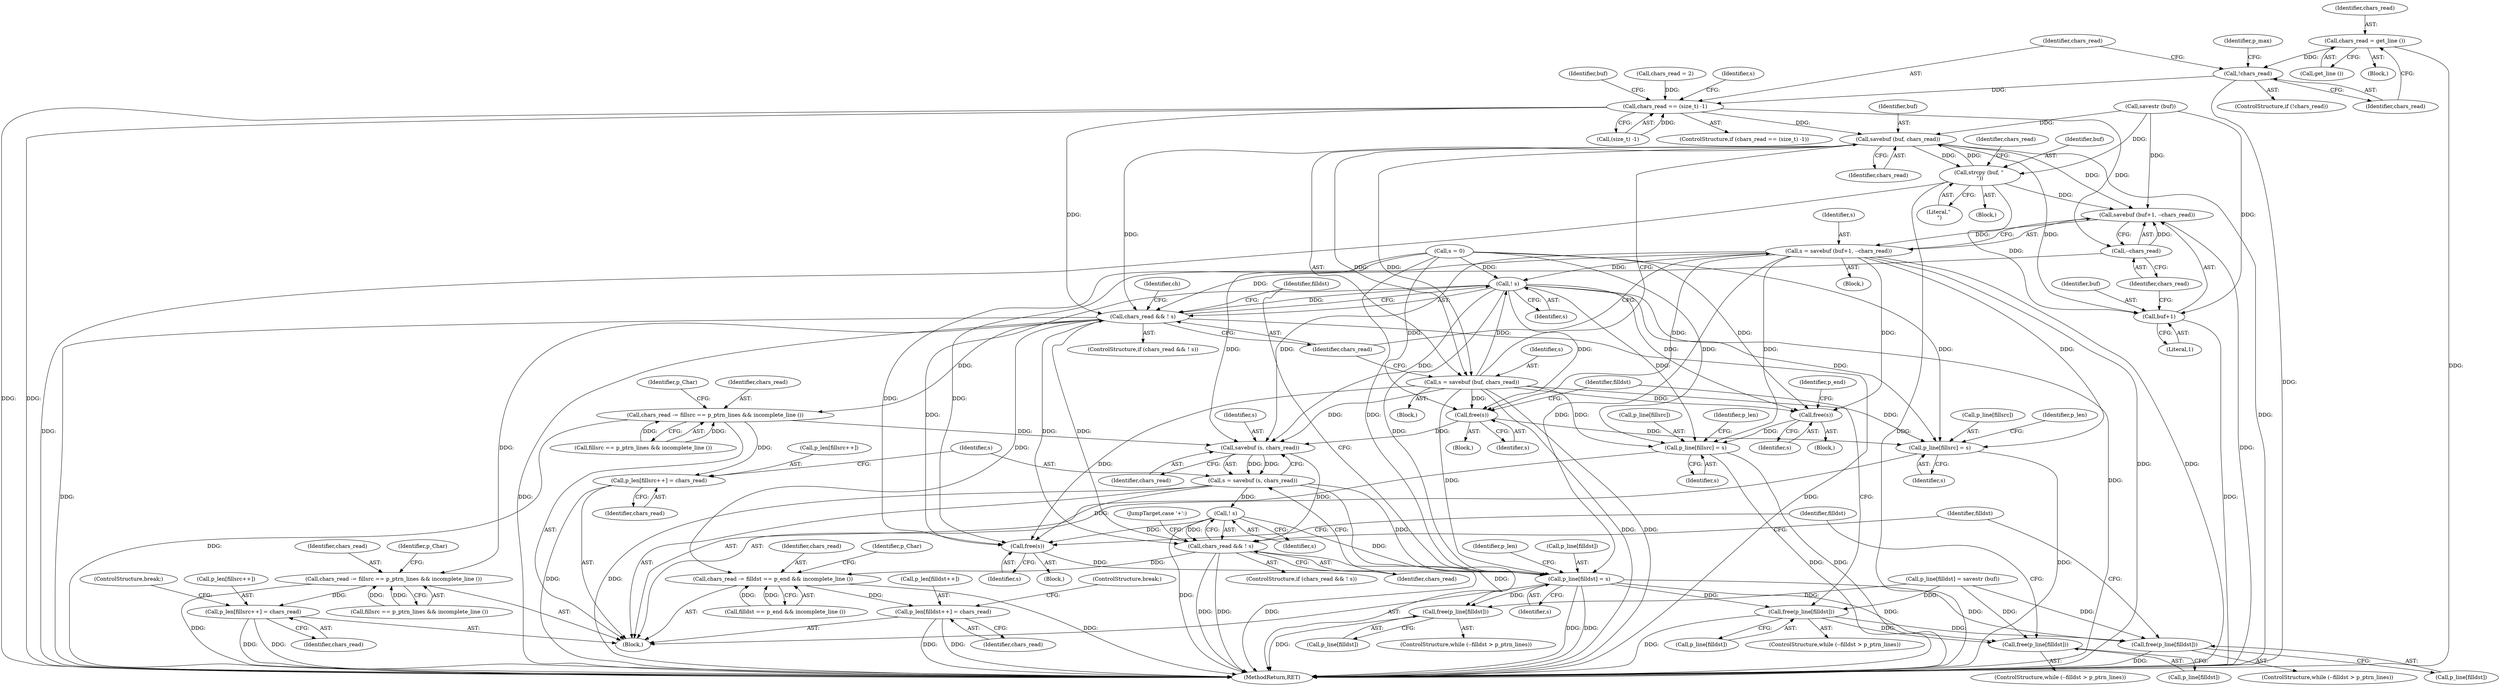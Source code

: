 digraph "0_savannah_0c08d7a902c6fdd49b704623a12d8d672ef18944@API" {
"1001869" [label="(Call,chars_read = get_line ())"];
"1001873" [label="(Call,!chars_read)"];
"1001894" [label="(Call,chars_read == (size_t) -1)"];
"1001920" [label="(Call,savebuf (buf, chars_read))"];
"1001883" [label="(Call,strcpy (buf, \" \n\"))"];
"1001931" [label="(Call,savebuf (buf+1, --chars_read))"];
"1001929" [label="(Call,s = savebuf (buf+1, --chars_read))"];
"1001940" [label="(Call,! s)"];
"1001938" [label="(Call,chars_read && ! s)"];
"1001977" [label="(Call,chars_read -= fillsrc == p_ptrn_lines && incomplete_line ())"];
"1001994" [label="(Call,p_len[fillsrc++] = chars_read)"];
"1002030" [label="(Call,chars_read -= fillsrc == p_ptrn_lines && incomplete_line ())"];
"1002047" [label="(Call,p_len[fillsrc++] = chars_read)"];
"1002055" [label="(Call,savebuf (s, chars_read))"];
"1002053" [label="(Call,s = savebuf (s, chars_read))"];
"1002061" [label="(Call,! s)"];
"1002059" [label="(Call,chars_read && ! s)"];
"1002104" [label="(Call,chars_read -= filldst == p_end && incomplete_line ())"];
"1002121" [label="(Call,p_len[filldst++] = chars_read)"];
"1002087" [label="(Call,free(s))"];
"1002116" [label="(Call,p_line[filldst] = s)"];
"1001948" [label="(Call,free(p_line[filldst]))"];
"1002018" [label="(Call,free(p_line[filldst]))"];
"1002069" [label="(Call,free(p_line[filldst]))"];
"1002094" [label="(Call,free(p_line[filldst]))"];
"1001969" [label="(Call,free(s))"];
"1001989" [label="(Call,p_line[fillsrc] = s)"];
"1002011" [label="(Call,free(s))"];
"1002042" [label="(Call,p_line[fillsrc] = s)"];
"1001932" [label="(Call,buf+1)"];
"1001918" [label="(Call,s = savebuf (buf, chars_read))"];
"1001935" [label="(Call,--chars_read)"];
"1001993" [label="(Identifier,s)"];
"1001935" [label="(Call,--chars_read)"];
"1002060" [label="(Identifier,chars_read)"];
"1002772" [label="(MethodReturn,RET)"];
"1001972" [label="(Identifier,p_end)"];
"1001918" [label="(Call,s = savebuf (buf, chars_read))"];
"1001946" [label="(Identifier,filldst)"];
"1002062" [label="(Identifier,s)"];
"1002000" [label="(ControlStructure,break;)"];
"1002048" [label="(Call,p_len[fillsrc++])"];
"1001870" [label="(Identifier,chars_read)"];
"1001908" [label="(Identifier,buf)"];
"1002122" [label="(Call,p_len[filldst++])"];
"1002030" [label="(Call,chars_read -= fillsrc == p_ptrn_lines && incomplete_line ())"];
"1002046" [label="(Identifier,s)"];
"1001970" [label="(Identifier,s)"];
"1001949" [label="(Call,p_line[filldst])"];
"1001990" [label="(Call,p_line[fillsrc])"];
"1001886" [label="(Call,chars_read = 2)"];
"1002087" [label="(Call,free(s))"];
"1001968" [label="(Block,)"];
"1002123" [label="(Identifier,p_len)"];
"1002011" [label="(Call,free(s))"];
"1002055" [label="(Call,savebuf (s, chars_read))"];
"1002070" [label="(Call,p_line[filldst])"];
"1002039" [label="(Identifier,p_Char)"];
"1002094" [label="(Call,free(p_line[filldst]))"];
"1002010" [label="(Block,)"];
"1001872" [label="(ControlStructure,if (!chars_read))"];
"1001879" [label="(Identifier,p_max)"];
"1002064" [label="(ControlStructure,while (--filldst > p_ptrn_lines))"];
"1001885" [label="(Literal,\" \n\")"];
"1001936" [label="(Identifier,chars_read)"];
"1001874" [label="(Identifier,chars_read)"];
"1002047" [label="(Call,p_len[fillsrc++] = chars_read)"];
"1001931" [label="(Call,savebuf (buf+1, --chars_read))"];
"1001871" [label="(Call,get_line ())"];
"1001901" [label="(Identifier,s)"];
"1001920" [label="(Call,savebuf (buf, chars_read))"];
"1001922" [label="(Identifier,chars_read)"];
"1001873" [label="(Call,!chars_read)"];
"1002092" [label="(Identifier,filldst)"];
"1001979" [label="(Call,fillsrc == p_ptrn_lines && incomplete_line ())"];
"1001961" [label="(Identifier,ch)"];
"1002120" [label="(Identifier,s)"];
"1002043" [label="(Call,p_line[fillsrc])"];
"1002056" [label="(Identifier,s)"];
"1001989" [label="(Call,p_line[fillsrc] = s)"];
"1001996" [label="(Identifier,p_len)"];
"1001933" [label="(Identifier,buf)"];
"1002089" [label="(ControlStructure,while (--filldst > p_ptrn_lines))"];
"1001896" [label="(Call,(size_t) -1)"];
"1001869" [label="(Call,chars_read = get_line ())"];
"1002067" [label="(Identifier,filldst)"];
"1001940" [label="(Call,! s)"];
"1002061" [label="(Call,! s)"];
"1001884" [label="(Identifier,buf)"];
"1002106" [label="(Call,filldst == p_end && incomplete_line ())"];
"1001919" [label="(Identifier,s)"];
"1001941" [label="(Identifier,s)"];
"1001948" [label="(Call,free(p_line[filldst]))"];
"1002052" [label="(Identifier,chars_read)"];
"1002126" [label="(Identifier,chars_read)"];
"1001934" [label="(Literal,1)"];
"1001943" [label="(ControlStructure,while (--filldst > p_ptrn_lines))"];
"1002042" [label="(Call,p_line[fillsrc] = s)"];
"1001938" [label="(Call,chars_read && ! s)"];
"1001836" [label="(Call,savestr (buf))"];
"1002081" [label="(JumpTarget,case '+':)"];
"1002013" [label="(ControlStructure,while (--filldst > p_ptrn_lines))"];
"1002012" [label="(Identifier,s)"];
"1001977" [label="(Call,chars_read -= fillsrc == p_ptrn_lines && incomplete_line ())"];
"1001894" [label="(Call,chars_read == (size_t) -1)"];
"1001924" [label="(Block,)"];
"1002086" [label="(Block,)"];
"1001999" [label="(Identifier,chars_read)"];
"1002018" [label="(Call,free(p_line[filldst]))"];
"1002088" [label="(Identifier,s)"];
"1001994" [label="(Call,p_len[fillsrc++] = chars_read)"];
"1001895" [label="(Identifier,chars_read)"];
"1001929" [label="(Call,s = savebuf (buf+1, --chars_read))"];
"1001986" [label="(Identifier,p_Char)"];
"1002049" [label="(Identifier,p_len)"];
"1001978" [label="(Identifier,chars_read)"];
"1001969" [label="(Call,free(s))"];
"1002095" [label="(Call,p_line[filldst])"];
"1002059" [label="(Call,chars_read && ! s)"];
"1001995" [label="(Call,p_len[fillsrc++])"];
"1002105" [label="(Identifier,chars_read)"];
"1001962" [label="(Block,)"];
"1002121" [label="(Call,p_len[filldst++] = chars_read)"];
"1001832" [label="(Call,p_line[filldst] = savestr (buf))"];
"1001887" [label="(Identifier,chars_read)"];
"1002069" [label="(Call,free(p_line[filldst]))"];
"1002016" [label="(Identifier,filldst)"];
"1002053" [label="(Call,s = savebuf (s, chars_read))"];
"1001868" [label="(Block,)"];
"1001883" [label="(Call,strcpy (buf, \" \n\"))"];
"1002113" [label="(Identifier,p_Char)"];
"1002019" [label="(Call,p_line[filldst])"];
"1001930" [label="(Identifier,s)"];
"1001937" [label="(ControlStructure,if (chars_read && ! s))"];
"1002116" [label="(Call,p_line[filldst] = s)"];
"1002032" [label="(Call,fillsrc == p_ptrn_lines && incomplete_line ())"];
"1002058" [label="(ControlStructure,if (chars_read && ! s))"];
"1001882" [label="(Block,)"];
"1001921" [label="(Identifier,buf)"];
"1001893" [label="(ControlStructure,if (chars_read == (size_t) -1))"];
"1002127" [label="(ControlStructure,break;)"];
"1001900" [label="(Call,s = 0)"];
"1001932" [label="(Call,buf+1)"];
"1002054" [label="(Identifier,s)"];
"1002057" [label="(Identifier,chars_read)"];
"1002104" [label="(Call,chars_read -= filldst == p_end && incomplete_line ())"];
"1001939" [label="(Identifier,chars_read)"];
"1001914" [label="(Block,)"];
"1002117" [label="(Call,p_line[filldst])"];
"1002031" [label="(Identifier,chars_read)"];
"1001869" -> "1001868"  [label="AST: "];
"1001869" -> "1001871"  [label="CFG: "];
"1001870" -> "1001869"  [label="AST: "];
"1001871" -> "1001869"  [label="AST: "];
"1001874" -> "1001869"  [label="CFG: "];
"1001869" -> "1002772"  [label="DDG: "];
"1001869" -> "1001873"  [label="DDG: "];
"1001873" -> "1001872"  [label="AST: "];
"1001873" -> "1001874"  [label="CFG: "];
"1001874" -> "1001873"  [label="AST: "];
"1001879" -> "1001873"  [label="CFG: "];
"1001895" -> "1001873"  [label="CFG: "];
"1001873" -> "1002772"  [label="DDG: "];
"1001873" -> "1001894"  [label="DDG: "];
"1001894" -> "1001893"  [label="AST: "];
"1001894" -> "1001896"  [label="CFG: "];
"1001895" -> "1001894"  [label="AST: "];
"1001896" -> "1001894"  [label="AST: "];
"1001901" -> "1001894"  [label="CFG: "];
"1001908" -> "1001894"  [label="CFG: "];
"1001894" -> "1002772"  [label="DDG: "];
"1001894" -> "1002772"  [label="DDG: "];
"1001886" -> "1001894"  [label="DDG: "];
"1001896" -> "1001894"  [label="DDG: "];
"1001894" -> "1001920"  [label="DDG: "];
"1001894" -> "1001935"  [label="DDG: "];
"1001894" -> "1001938"  [label="DDG: "];
"1001920" -> "1001918"  [label="AST: "];
"1001920" -> "1001922"  [label="CFG: "];
"1001921" -> "1001920"  [label="AST: "];
"1001922" -> "1001920"  [label="AST: "];
"1001918" -> "1001920"  [label="CFG: "];
"1001920" -> "1002772"  [label="DDG: "];
"1001920" -> "1001883"  [label="DDG: "];
"1001920" -> "1001918"  [label="DDG: "];
"1001920" -> "1001918"  [label="DDG: "];
"1001883" -> "1001920"  [label="DDG: "];
"1001836" -> "1001920"  [label="DDG: "];
"1001920" -> "1001931"  [label="DDG: "];
"1001920" -> "1001932"  [label="DDG: "];
"1001920" -> "1001938"  [label="DDG: "];
"1001883" -> "1001882"  [label="AST: "];
"1001883" -> "1001885"  [label="CFG: "];
"1001884" -> "1001883"  [label="AST: "];
"1001885" -> "1001883"  [label="AST: "];
"1001887" -> "1001883"  [label="CFG: "];
"1001883" -> "1002772"  [label="DDG: "];
"1001883" -> "1002772"  [label="DDG: "];
"1001836" -> "1001883"  [label="DDG: "];
"1001883" -> "1001931"  [label="DDG: "];
"1001883" -> "1001932"  [label="DDG: "];
"1001931" -> "1001929"  [label="AST: "];
"1001931" -> "1001935"  [label="CFG: "];
"1001932" -> "1001931"  [label="AST: "];
"1001935" -> "1001931"  [label="AST: "];
"1001929" -> "1001931"  [label="CFG: "];
"1001931" -> "1002772"  [label="DDG: "];
"1001931" -> "1001929"  [label="DDG: "];
"1001836" -> "1001931"  [label="DDG: "];
"1001935" -> "1001931"  [label="DDG: "];
"1001929" -> "1001924"  [label="AST: "];
"1001930" -> "1001929"  [label="AST: "];
"1001939" -> "1001929"  [label="CFG: "];
"1001929" -> "1002772"  [label="DDG: "];
"1001929" -> "1002772"  [label="DDG: "];
"1001929" -> "1001940"  [label="DDG: "];
"1001929" -> "1001969"  [label="DDG: "];
"1001929" -> "1001989"  [label="DDG: "];
"1001929" -> "1002011"  [label="DDG: "];
"1001929" -> "1002042"  [label="DDG: "];
"1001929" -> "1002055"  [label="DDG: "];
"1001929" -> "1002087"  [label="DDG: "];
"1001929" -> "1002116"  [label="DDG: "];
"1001940" -> "1001938"  [label="AST: "];
"1001940" -> "1001941"  [label="CFG: "];
"1001941" -> "1001940"  [label="AST: "];
"1001938" -> "1001940"  [label="CFG: "];
"1001940" -> "1002772"  [label="DDG: "];
"1001940" -> "1001938"  [label="DDG: "];
"1001900" -> "1001940"  [label="DDG: "];
"1001918" -> "1001940"  [label="DDG: "];
"1001940" -> "1001969"  [label="DDG: "];
"1001940" -> "1001989"  [label="DDG: "];
"1001940" -> "1002011"  [label="DDG: "];
"1001940" -> "1002042"  [label="DDG: "];
"1001940" -> "1002055"  [label="DDG: "];
"1001940" -> "1002087"  [label="DDG: "];
"1001940" -> "1002116"  [label="DDG: "];
"1001938" -> "1001937"  [label="AST: "];
"1001938" -> "1001939"  [label="CFG: "];
"1001939" -> "1001938"  [label="AST: "];
"1001946" -> "1001938"  [label="CFG: "];
"1001961" -> "1001938"  [label="CFG: "];
"1001938" -> "1002772"  [label="DDG: "];
"1001938" -> "1002772"  [label="DDG: "];
"1001938" -> "1002772"  [label="DDG: "];
"1001935" -> "1001938"  [label="DDG: "];
"1002059" -> "1001938"  [label="DDG: "];
"1001938" -> "1001977"  [label="DDG: "];
"1001938" -> "1002030"  [label="DDG: "];
"1001938" -> "1002059"  [label="DDG: "];
"1001938" -> "1002104"  [label="DDG: "];
"1001977" -> "1001962"  [label="AST: "];
"1001977" -> "1001979"  [label="CFG: "];
"1001978" -> "1001977"  [label="AST: "];
"1001979" -> "1001977"  [label="AST: "];
"1001986" -> "1001977"  [label="CFG: "];
"1001977" -> "1002772"  [label="DDG: "];
"1001979" -> "1001977"  [label="DDG: "];
"1001979" -> "1001977"  [label="DDG: "];
"1001977" -> "1001994"  [label="DDG: "];
"1001994" -> "1001962"  [label="AST: "];
"1001994" -> "1001999"  [label="CFG: "];
"1001995" -> "1001994"  [label="AST: "];
"1001999" -> "1001994"  [label="AST: "];
"1002000" -> "1001994"  [label="CFG: "];
"1001994" -> "1002772"  [label="DDG: "];
"1001994" -> "1002772"  [label="DDG: "];
"1002030" -> "1001962"  [label="AST: "];
"1002030" -> "1002032"  [label="CFG: "];
"1002031" -> "1002030"  [label="AST: "];
"1002032" -> "1002030"  [label="AST: "];
"1002039" -> "1002030"  [label="CFG: "];
"1002030" -> "1002772"  [label="DDG: "];
"1002032" -> "1002030"  [label="DDG: "];
"1002032" -> "1002030"  [label="DDG: "];
"1002030" -> "1002047"  [label="DDG: "];
"1002030" -> "1002055"  [label="DDG: "];
"1002047" -> "1001962"  [label="AST: "];
"1002047" -> "1002052"  [label="CFG: "];
"1002048" -> "1002047"  [label="AST: "];
"1002052" -> "1002047"  [label="AST: "];
"1002054" -> "1002047"  [label="CFG: "];
"1002047" -> "1002772"  [label="DDG: "];
"1002055" -> "1002053"  [label="AST: "];
"1002055" -> "1002057"  [label="CFG: "];
"1002056" -> "1002055"  [label="AST: "];
"1002057" -> "1002055"  [label="AST: "];
"1002053" -> "1002055"  [label="CFG: "];
"1002055" -> "1002053"  [label="DDG: "];
"1002055" -> "1002053"  [label="DDG: "];
"1002011" -> "1002055"  [label="DDG: "];
"1001900" -> "1002055"  [label="DDG: "];
"1001918" -> "1002055"  [label="DDG: "];
"1002055" -> "1002059"  [label="DDG: "];
"1002053" -> "1001962"  [label="AST: "];
"1002054" -> "1002053"  [label="AST: "];
"1002060" -> "1002053"  [label="CFG: "];
"1002053" -> "1002772"  [label="DDG: "];
"1002053" -> "1002772"  [label="DDG: "];
"1002053" -> "1002061"  [label="DDG: "];
"1002053" -> "1002087"  [label="DDG: "];
"1002053" -> "1002116"  [label="DDG: "];
"1002061" -> "1002059"  [label="AST: "];
"1002061" -> "1002062"  [label="CFG: "];
"1002062" -> "1002061"  [label="AST: "];
"1002059" -> "1002061"  [label="CFG: "];
"1002061" -> "1002772"  [label="DDG: "];
"1002061" -> "1002059"  [label="DDG: "];
"1002061" -> "1002087"  [label="DDG: "];
"1002061" -> "1002116"  [label="DDG: "];
"1002059" -> "1002058"  [label="AST: "];
"1002059" -> "1002060"  [label="CFG: "];
"1002060" -> "1002059"  [label="AST: "];
"1002067" -> "1002059"  [label="CFG: "];
"1002081" -> "1002059"  [label="CFG: "];
"1002059" -> "1002772"  [label="DDG: "];
"1002059" -> "1002772"  [label="DDG: "];
"1002059" -> "1002772"  [label="DDG: "];
"1002059" -> "1002104"  [label="DDG: "];
"1002104" -> "1001962"  [label="AST: "];
"1002104" -> "1002106"  [label="CFG: "];
"1002105" -> "1002104"  [label="AST: "];
"1002106" -> "1002104"  [label="AST: "];
"1002113" -> "1002104"  [label="CFG: "];
"1002104" -> "1002772"  [label="DDG: "];
"1002106" -> "1002104"  [label="DDG: "];
"1002106" -> "1002104"  [label="DDG: "];
"1002104" -> "1002121"  [label="DDG: "];
"1002121" -> "1001962"  [label="AST: "];
"1002121" -> "1002126"  [label="CFG: "];
"1002122" -> "1002121"  [label="AST: "];
"1002126" -> "1002121"  [label="AST: "];
"1002127" -> "1002121"  [label="CFG: "];
"1002121" -> "1002772"  [label="DDG: "];
"1002121" -> "1002772"  [label="DDG: "];
"1002087" -> "1002086"  [label="AST: "];
"1002087" -> "1002088"  [label="CFG: "];
"1002088" -> "1002087"  [label="AST: "];
"1002092" -> "1002087"  [label="CFG: "];
"1001900" -> "1002087"  [label="DDG: "];
"1001918" -> "1002087"  [label="DDG: "];
"1002087" -> "1002116"  [label="DDG: "];
"1002116" -> "1001962"  [label="AST: "];
"1002116" -> "1002120"  [label="CFG: "];
"1002117" -> "1002116"  [label="AST: "];
"1002120" -> "1002116"  [label="AST: "];
"1002123" -> "1002116"  [label="CFG: "];
"1002116" -> "1002772"  [label="DDG: "];
"1002116" -> "1002772"  [label="DDG: "];
"1002116" -> "1001948"  [label="DDG: "];
"1002116" -> "1002018"  [label="DDG: "];
"1002116" -> "1002069"  [label="DDG: "];
"1002116" -> "1002094"  [label="DDG: "];
"1001900" -> "1002116"  [label="DDG: "];
"1001918" -> "1002116"  [label="DDG: "];
"1001948" -> "1001943"  [label="AST: "];
"1001948" -> "1001949"  [label="CFG: "];
"1001949" -> "1001948"  [label="AST: "];
"1001946" -> "1001948"  [label="CFG: "];
"1001948" -> "1002772"  [label="DDG: "];
"1001832" -> "1001948"  [label="DDG: "];
"1002018" -> "1002013"  [label="AST: "];
"1002018" -> "1002019"  [label="CFG: "];
"1002019" -> "1002018"  [label="AST: "];
"1002016" -> "1002018"  [label="CFG: "];
"1002018" -> "1002772"  [label="DDG: "];
"1001832" -> "1002018"  [label="DDG: "];
"1002018" -> "1002069"  [label="DDG: "];
"1002018" -> "1002094"  [label="DDG: "];
"1002069" -> "1002064"  [label="AST: "];
"1002069" -> "1002070"  [label="CFG: "];
"1002070" -> "1002069"  [label="AST: "];
"1002067" -> "1002069"  [label="CFG: "];
"1002069" -> "1002772"  [label="DDG: "];
"1001832" -> "1002069"  [label="DDG: "];
"1002094" -> "1002089"  [label="AST: "];
"1002094" -> "1002095"  [label="CFG: "];
"1002095" -> "1002094"  [label="AST: "];
"1002092" -> "1002094"  [label="CFG: "];
"1001832" -> "1002094"  [label="DDG: "];
"1001969" -> "1001968"  [label="AST: "];
"1001969" -> "1001970"  [label="CFG: "];
"1001970" -> "1001969"  [label="AST: "];
"1001972" -> "1001969"  [label="CFG: "];
"1001900" -> "1001969"  [label="DDG: "];
"1001918" -> "1001969"  [label="DDG: "];
"1001969" -> "1001989"  [label="DDG: "];
"1001989" -> "1001962"  [label="AST: "];
"1001989" -> "1001993"  [label="CFG: "];
"1001990" -> "1001989"  [label="AST: "];
"1001993" -> "1001989"  [label="AST: "];
"1001996" -> "1001989"  [label="CFG: "];
"1001989" -> "1002772"  [label="DDG: "];
"1001989" -> "1002772"  [label="DDG: "];
"1001900" -> "1001989"  [label="DDG: "];
"1001918" -> "1001989"  [label="DDG: "];
"1002011" -> "1002010"  [label="AST: "];
"1002011" -> "1002012"  [label="CFG: "];
"1002012" -> "1002011"  [label="AST: "];
"1002016" -> "1002011"  [label="CFG: "];
"1001900" -> "1002011"  [label="DDG: "];
"1001918" -> "1002011"  [label="DDG: "];
"1002011" -> "1002042"  [label="DDG: "];
"1002042" -> "1001962"  [label="AST: "];
"1002042" -> "1002046"  [label="CFG: "];
"1002043" -> "1002042"  [label="AST: "];
"1002046" -> "1002042"  [label="AST: "];
"1002049" -> "1002042"  [label="CFG: "];
"1002042" -> "1002772"  [label="DDG: "];
"1001900" -> "1002042"  [label="DDG: "];
"1001918" -> "1002042"  [label="DDG: "];
"1001932" -> "1001934"  [label="CFG: "];
"1001933" -> "1001932"  [label="AST: "];
"1001934" -> "1001932"  [label="AST: "];
"1001936" -> "1001932"  [label="CFG: "];
"1001932" -> "1002772"  [label="DDG: "];
"1001836" -> "1001932"  [label="DDG: "];
"1001918" -> "1001914"  [label="AST: "];
"1001919" -> "1001918"  [label="AST: "];
"1001939" -> "1001918"  [label="CFG: "];
"1001918" -> "1002772"  [label="DDG: "];
"1001918" -> "1002772"  [label="DDG: "];
"1001935" -> "1001936"  [label="CFG: "];
"1001936" -> "1001935"  [label="AST: "];
}
